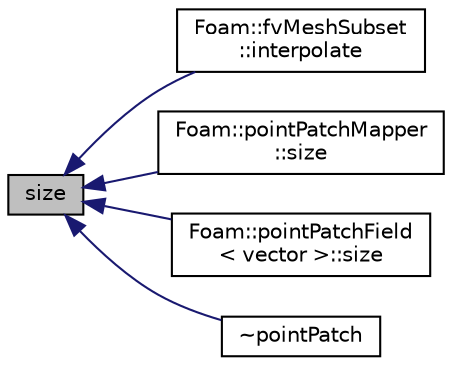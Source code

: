digraph "size"
{
  bgcolor="transparent";
  edge [fontname="Helvetica",fontsize="10",labelfontname="Helvetica",labelfontsize="10"];
  node [fontname="Helvetica",fontsize="10",shape=record];
  rankdir="LR";
  Node30 [label="size",height=0.2,width=0.4,color="black", fillcolor="grey75", style="filled", fontcolor="black"];
  Node30 -> Node31 [dir="back",color="midnightblue",fontsize="10",style="solid",fontname="Helvetica"];
  Node31 [label="Foam::fvMeshSubset\l::interpolate",height=0.2,width=0.4,color="black",URL="$a22201.html#af29c14b4173f895e299b9fd7b59c3ab4",tooltip="Map point field. "];
  Node30 -> Node32 [dir="back",color="midnightblue",fontsize="10",style="solid",fontname="Helvetica"];
  Node32 [label="Foam::pointPatchMapper\l::size",height=0.2,width=0.4,color="black",URL="$a28417.html#a03bc1200aac252c4d3e18657d700b71c",tooltip="Return size. "];
  Node30 -> Node33 [dir="back",color="midnightblue",fontsize="10",style="solid",fontname="Helvetica"];
  Node33 [label="Foam::pointPatchField\l\< vector \>::size",height=0.2,width=0.4,color="black",URL="$a23773.html#a9facbf0a118d395c89884e45a5ca4e4b",tooltip="Return size. "];
  Node30 -> Node34 [dir="back",color="midnightblue",fontsize="10",style="solid",fontname="Helvetica"];
  Node34 [label="~pointPatch",height=0.2,width=0.4,color="black",URL="$a28477.html#a1c6b7b7d3721f839a48fb62099a914ed",tooltip="Destructor. "];
}
